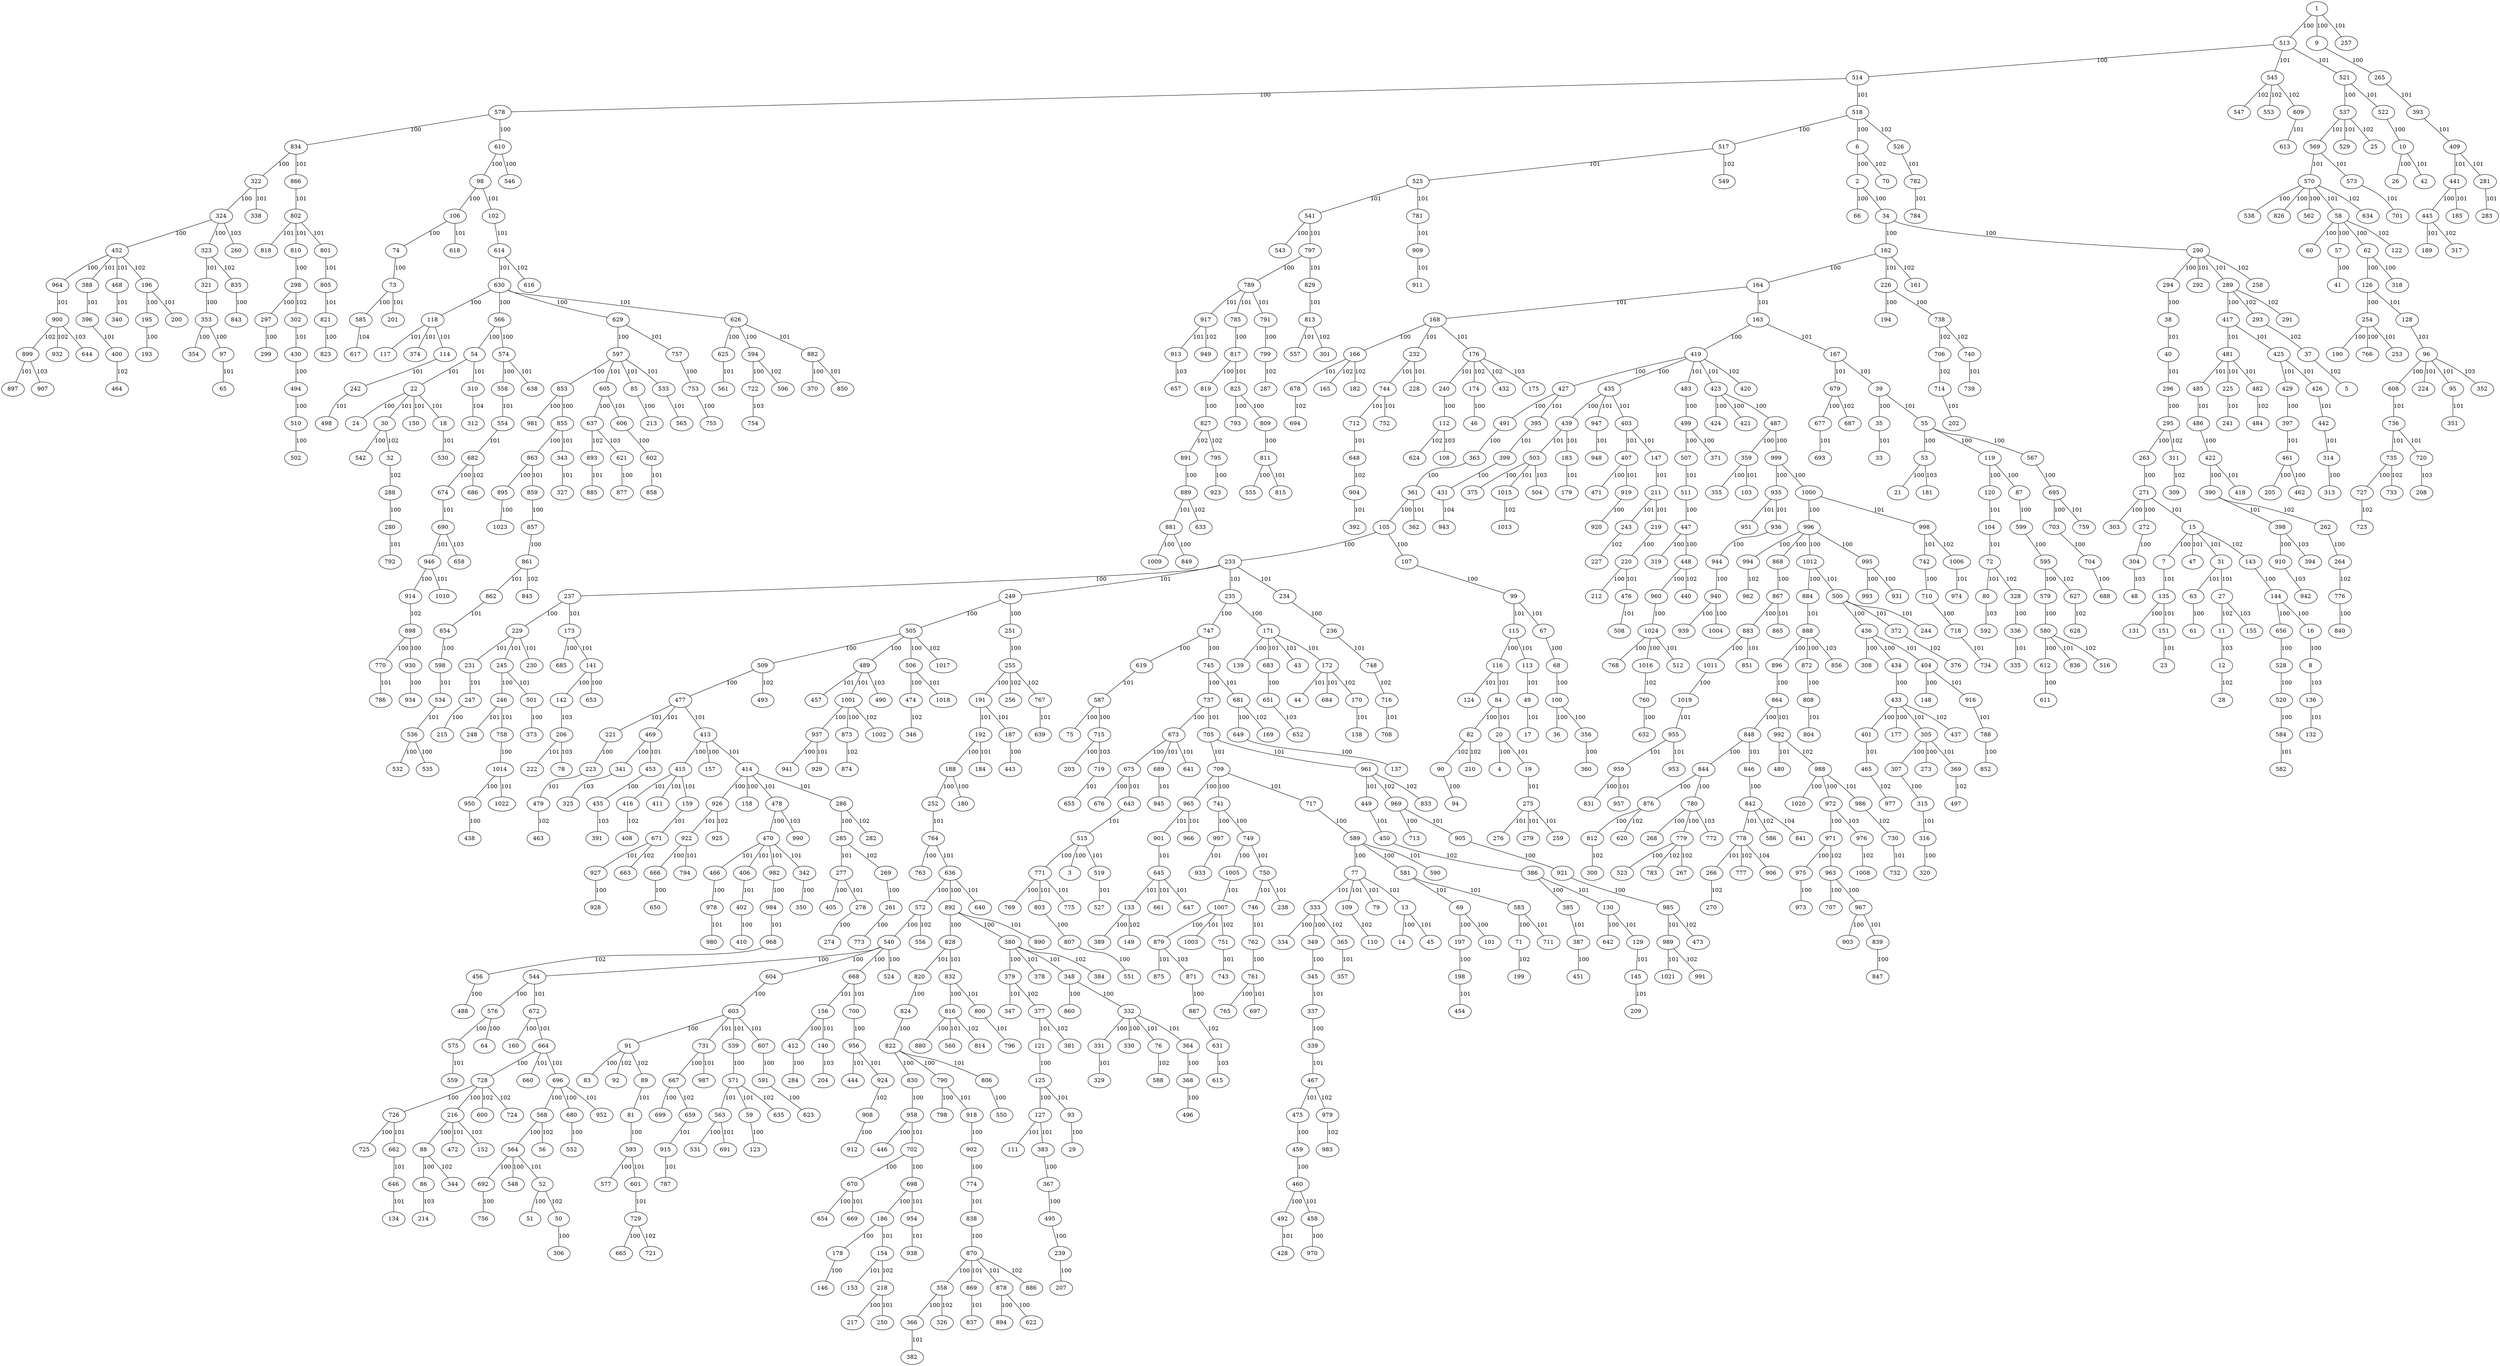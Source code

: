 graph {
    1--513 [label=100];
    1--9 [label=100];
    1--257 [label=101];
    513--514 [label=100];
    513--545 [label=101];
    513--521 [label=101];
    9--265 [label=100];
    514--578 [label=100];
    514--518 [label=101];
    265--393 [label=101];
    578--834 [label=100];
    578--610 [label=100];
    834--322 [label=100];
    834--866 [label=101];
    610--98 [label=100];
    610--546 [label=100];
    322--324 [label=100];
    322--338 [label=101];
    98--106 [label=100];
    98--102 [label=101];
    324--452 [label=100];
    324--323 [label=100];
    324--260 [label=103];
    452--964 [label=100];
    452--388 [label=101];
    452--468 [label=101];
    452--196 [label=102];
    106--74 [label=100];
    106--618 [label=101];
    323--321 [label=101];
    323--835 [label=102];
    964--900 [label=101];
    74--73 [label=100];
    73--585 [label=100];
    73--201 [label=101];
    585--617 [label=104];
    545--547 [label=102];
    545--553 [label=102];
    545--609 [label=102];
    321--353 [label=100];
    353--354 [label=100];
    353--97 [label=100];
    97--65 [label=101];
    518--517 [label=100];
    518--6 [label=100];
    518--526 [label=102];
    517--525 [label=101];
    517--549 [label=102];
    6--2 [label=100];
    6--70 [label=102];
    2--66 [label=100];
    2--34 [label=100];
    34--162 [label=100];
    34--290 [label=100];
    162--164 [label=100];
    162--226 [label=101];
    162--161 [label=102];
    290--294 [label=100];
    290--292 [label=101];
    290--289 [label=101];
    290--258 [label=102];
    294--38 [label=100];
    164--168 [label=101];
    164--163 [label=101];
    38--40 [label=101];
    866--802 [label=101];
    900--899 [label=102];
    900--932 [label=102];
    900--644 [label=103];
    102--614 [label=101];
    168--166 [label=100];
    168--232 [label=101];
    168--176 [label=101];
    166--678 [label=101];
    166--165 [label=102];
    166--182 [label=102];
    802--818 [label=101];
    802--810 [label=101];
    802--801 [label=101];
    226--194 [label=100];
    226--738 [label=100];
    738--706 [label=102];
    738--740 [label=102];
    388--396 [label=101];
    678--694 [label=102];
    521--537 [label=100];
    521--522 [label=101];
    537--569 [label=101];
    537--529 [label=101];
    537--25 [label=102];
    289--417 [label=100];
    289--293 [label=102];
    289--291 [label=102];
    417--481 [label=101];
    417--425 [label=101];
    232--744 [label=101];
    232--228 [label=101];
    396--400 [label=101];
    569--570 [label=101];
    569--573 [label=101];
    176--240 [label=101];
    176--174 [label=102];
    176--432 [label=102];
    176--175 [label=103];
    393--409 [label=101];
    570--538 [label=100];
    570--826 [label=100];
    570--562 [label=100];
    570--58 [label=101];
    570--634 [label=102];
    163--419 [label=100];
    163--167 [label=101];
    419--427 [label=100];
    419--435 [label=100];
    419--483 [label=101];
    419--423 [label=101];
    419--420 [label=102];
    427--491 [label=100];
    427--395 [label=101];
    435--439 [label=100];
    435--947 [label=101];
    435--403 [label=101];
    491--363 [label=100];
    439--503 [label=101];
    439--183 [label=101];
    363--361 [label=100];
    361--105 [label=100];
    361--362 [label=101];
    105--233 [label=100];
    105--107 [label=100];
    233--237 [label=100];
    233--249 [label=101];
    233--235 [label=101];
    233--234 [label=101];
    107--99 [label=100];
    99--115 [label=101];
    99--67 [label=101];
    237--229 [label=100];
    237--173 [label=101];
    229--231 [label=101];
    229--245 [label=101];
    229--230 [label=101];
    40--296 [label=101];
    58--60 [label=100];
    58--57 [label=100];
    58--62 [label=100];
    58--122 [label=102];
    57--41 [label=100];
    62--126 [label=100];
    62--318 [label=100];
    126--254 [label=100];
    126--128 [label=101];
    254--190 [label=100];
    254--766 [label=100];
    254--253 [label=101];
    947--948 [label=101];
    573--701 [label=101];
    409--441 [label=101];
    409--281 [label=101];
    522--10 [label=100];
    10--26 [label=100];
    10--42 [label=101];
    403--407 [label=101];
    403--147 [label=101];
    503--375 [label=100];
    503--1015 [label=101];
    503--504 [label=103];
    483--499 [label=100];
    499--507 [label=100];
    499--371 [label=100];
    507--511 [label=101];
    423--424 [label=100];
    423--421 [label=100];
    423--487 [label=100];
    487--359 [label=100];
    487--999 [label=100];
    359--355 [label=100];
    359--103 [label=101];
    999--935 [label=100];
    999--1000 [label=100];
    935--951 [label=101];
    935--936 [label=101];
    1000--996 [label=100];
    1000--998 [label=101];
    996--994 [label=100];
    996--868 [label=100];
    996--1012 [label=100];
    996--995 [label=100];
    994--962 [label=102];
    868--867 [label=100];
    1012--884 [label=100];
    1012--500 [label=101];
    884--888 [label=101];
    995--993 [label=100];
    995--931 [label=100];
    867--883 [label=100];
    867--865 [label=101];
    883--1011 [label=100];
    883--851 [label=101];
    1011--1019 [label=100];
    1019--955 [label=101];
    128--96 [label=101];
    1015--1013 [label=102];
    614--630 [label=101];
    614--616 [label=102];
    231--247 [label=101];
    525--541 [label=101];
    525--781 [label=101];
    249--505 [label=100];
    249--251 [label=100];
    505--509 [label=100];
    505--489 [label=100];
    505--506 [label=100];
    505--1017 [label=102];
    251--255 [label=100];
    509--477 [label=100];
    509--493 [label=102];
    489--457 [label=101];
    489--1001 [label=101];
    489--490 [label=103];
    255--191 [label=100];
    255--256 [label=102];
    255--767 [label=102];
    506--474 [label=100];
    506--1018 [label=101];
    191--192 [label=101];
    191--187 [label=101];
    477--221 [label=101];
    477--469 [label=101];
    477--413 [label=101];
    474--346 [label=102];
    115--116 [label=100];
    115--113 [label=101];
    116--124 [label=101];
    116--84 [label=101];
    235--747 [label=100];
    235--171 [label=100];
    747--619 [label=100];
    747--745 [label=100];
    171--139 [label=100];
    171--683 [label=101];
    171--43 [label=101];
    171--172 [label=101];
    619--587 [label=101];
    745--737 [label=100];
    745--681 [label=101];
    737--673 [label=100];
    737--705 [label=101];
    673--675 [label=100];
    673--689 [label=101];
    673--641 [label=101];
    675--676 [label=100];
    675--643 [label=101];
    407--471 [label=100];
    407--919 [label=101];
    183--179 [label=101];
    643--515 [label=101];
    689--945 [label=101];
    705--709 [label=101];
    705--961 [label=101];
    541--543 [label=100];
    541--797 [label=101];
    240--112 [label=100];
    112--624 [label=102];
    112--108 [label=103];
    113--49 [label=101];
    192--188 [label=100];
    192--184 [label=101];
    188--252 [label=100];
    188--180 [label=100];
    252--764 [label=101];
    147--211 [label=101];
    683--651 [label=100];
    651--652 [label=103];
    764--763 [label=100];
    764--636 [label=101];
    955--959 [label=101];
    955--953 [label=101];
    810--298 [label=100];
    298--297 [label=100];
    298--302 [label=102];
    297--299 [label=100];
    959--831 [label=100];
    959--957 [label=101];
    801--805 [label=101];
    468--340 [label=101];
    630--118 [label=100];
    630--566 [label=100];
    630--629 [label=100];
    630--626 [label=101];
    118--117 [label=101];
    118--374 [label=101];
    118--114 [label=101];
    566--54 [label=100];
    566--574 [label=100];
    629--597 [label=100];
    629--757 [label=101];
    54--22 [label=101];
    54--310 [label=101];
    574--558 [label=100];
    574--638 [label=101];
    558--554 [label=101];
    597--853 [label=100];
    597--605 [label=101];
    597--85 [label=101];
    597--533 [label=101];
    853--981 [label=100];
    853--855 [label=100];
    855--863 [label=100];
    855--343 [label=101];
    863--895 [label=100];
    863--859 [label=101];
    895--1023 [label=100];
    797--789 [label=100];
    797--829 [label=101];
    789--917 [label=101];
    789--785 [label=101];
    789--791 [label=101];
    605--637 [label=100];
    605--606 [label=101];
    637--893 [label=102];
    637--621 [label=103];
    441--445 [label=100];
    441--185 [label=101];
    445--189 [label=101];
    445--317 [label=102];
    500--436 [label=100];
    500--372 [label=101];
    500--244 [label=101];
    436--308 [label=100];
    436--434 [label=100];
    436--404 [label=101];
    434--433 [label=100];
    433--401 [label=100];
    433--177 [label=100];
    433--305 [label=101];
    433--437 [label=102];
    401--465 [label=101];
    829--813 [label=101];
    85--213 [label=100];
    481--485 [label=101];
    481--225 [label=101];
    481--482 [label=101];
    167--679 [label=101];
    167--39 [label=101];
    296--295 [label=100];
    295--263 [label=100];
    295--311 [label=102];
    263--271 [label=100];
    271--303 [label=100];
    271--272 [label=100];
    271--15 [label=101];
    272--304 [label=100];
    304--48 [label=103];
    587--75 [label=100];
    587--715 [label=100];
    715--203 [label=100];
    715--719 [label=103];
    187--443 [label=100];
    511--447 [label=100];
    447--319 [label=100];
    447--448 [label=100];
    448--960 [label=100];
    448--440 [label=102];
    960--1024 [label=100];
    1024--768 [label=100];
    1024--1016 [label=100];
    1024--512 [label=101];
    1016--760 [label=102];
    15--7 [label=100];
    15--47 [label=101];
    15--31 [label=101];
    15--143 [label=102];
    7--135 [label=101];
    67--68 [label=100];
    68--100 [label=100];
    100--36 [label=100];
    100--356 [label=100];
    356--360 [label=100];
    372--376 [label=102];
    744--712 [label=101];
    744--752 [label=101];
    221--223 [label=100];
    223--479 [label=101];
    173--685 [label=100];
    173--141 [label=101];
    469--341 [label=100];
    469--453 [label=101];
    341--325 [label=103];
    485--486 [label=101];
    413--415 [label=100];
    413--157 [label=100];
    413--414 [label=101];
    415--416 [label=101];
    415--411 [label=101];
    415--159 [label=101];
    141--142 [label=100];
    141--653 [label=100];
    142--206 [label=103];
    84--82 [label=100];
    84--20 [label=101];
    82--90 [label=102];
    82--210 [label=102];
    305--307 [label=100];
    305--273 [label=100];
    305--369 [label=101];
    307--315 [label=100];
    315--316 [label=101];
    225--241 [label=101];
    679--677 [label=100];
    679--687 [label=102];
    677--693 [label=101];
    96--608 [label=100];
    96--224 [label=101];
    96--95 [label=101];
    96--352 [label=103];
    608--736 [label=101];
    712--648 [label=101];
    453--455 [label=100];
    455--391 [label=103];
    626--625 [label=100];
    626--594 [label=100];
    626--882 [label=101];
    625--561 [label=101];
    594--722 [label=100];
    594--596 [label=102];
    722--754 [label=103];
    888--896 [label=100];
    888--872 [label=100];
    888--856 [label=103];
    896--864 [label=100];
    872--808 [label=100];
    864--848 [label=100];
    864--992 [label=101];
    808--804 [label=101];
    848--844 [label=100];
    848--846 [label=101];
    844--876 [label=100];
    844--780 [label=100];
    876--812 [label=100];
    876--620 [label=102];
    780--268 [label=100];
    780--779 [label=100];
    780--772 [label=103];
    812--300 [label=102];
    779--523 [label=100];
    779--783 [label=102];
    779--267 [label=102];
    416--408 [label=102];
    22--24 [label=100];
    22--30 [label=101];
    22--150 [label=101];
    22--18 [label=101];
    404--148 [label=100];
    404--916 [label=101];
    310--312 [label=104];
    39--35 [label=100];
    39--55 [label=101];
    35--33 [label=101];
    636--572 [label=100];
    636--892 [label=100];
    636--640 [label=101];
    572--540 [label=100];
    572--556 [label=102];
    892--828 [label=100];
    892--380 [label=100];
    892--890 [label=101];
    828--820 [label=101];
    828--832 [label=101];
    540--544 [label=100];
    540--604 [label=100];
    540--668 [label=100];
    540--524 [label=100];
    380--379 [label=100];
    380--378 [label=101];
    380--348 [label=101];
    380--384 [label=102];
    544--576 [label=100];
    544--672 [label=101];
    576--575 [label=100];
    576--64 [label=100];
    604--603 [label=100];
    668--156 [label=101];
    668--700 [label=101];
    575--559 [label=101];
    379--347 [label=101];
    379--377 [label=102];
    603--91 [label=100];
    603--731 [label=101];
    603--539 [label=101];
    603--607 [label=101];
    91--83 [label=100];
    91--92 [label=102];
    91--89 [label=102];
    731--667 [label=100];
    731--987 [label=101];
    667--699 [label=100];
    667--659 [label=102];
    414--926 [label=100];
    414--158 [label=100];
    414--478 [label=101];
    414--286 [label=101];
    926--922 [label=101];
    926--925 [label=102];
    554--682 [label=101];
    820--824 [label=100];
    824--822 [label=100];
    822--830 [label=100];
    822--790 [label=100];
    822--806 [label=101];
    830--958 [label=100];
    790--798 [label=100];
    790--918 [label=101];
    958--446 [label=100];
    958--702 [label=101];
    648--904 [label=102];
    882--370 [label=100];
    882--850 [label=101];
    478--470 [label=100];
    478--990 [label=103];
    470--466 [label=101];
    470--406 [label=101];
    470--982 [label=101];
    470--342 [label=101];
    672--160 [label=100];
    672--664 [label=101];
    998--742 [label=101];
    998--1006 [label=102];
    55--53 [label=100];
    55--119 [label=100];
    55--567 [label=100];
    53--21 [label=100];
    53--181 [label=103];
    119--120 [label=100];
    119--87 [label=100];
    567--695 [label=100];
    120--104 [label=101];
    87--599 [label=100];
    695--703 [label=100];
    695--759 [label=101];
    703--704 [label=100];
    599--595 [label=100];
    704--688 [label=100];
    595--579 [label=100];
    595--627 [label=102];
    579--580 [label=100];
    580--612 [label=100];
    580--836 [label=101];
    580--516 [label=102];
    612--611 [label=100];
    709--965 [label=100];
    709--741 [label=100];
    709--717 [label=101];
    965--901 [label=101];
    965--966 [label=101];
    741--997 [label=100];
    741--749 [label=100];
    997--933 [label=101];
    749--1005 [label=100];
    749--750 [label=101];
    1005--1007 [label=101];
    30--542 [label=100];
    30--32 [label=102];
    156--412 [label=100];
    156--140 [label=101];
    412--284 [label=100];
    917--913 [label=101];
    917--949 [label=102];
    533--565 [label=101];
    664--728 [label=100];
    664--660 [label=101];
    664--696 [label=101];
    728--726 [label=100];
    728--216 [label=100];
    728--600 [label=102];
    728--724 [label=102];
    726--725 [label=100];
    726--662 [label=101];
    216--88 [label=100];
    216--472 [label=101];
    216--152 [label=103];
    88--86 [label=100];
    88--344 [label=102];
    86--214 [label=103];
    369--497 [label=102];
    901--645 [label=101];
    757--753 [label=100];
    753--755 [label=100];
    681--649 [label=100];
    681--169 [label=102];
    649--137 [label=100];
    466--978 [label=100];
    978--980 [label=101];
    316--320 [label=100];
    785--817 [label=100];
    817--819 [label=100];
    817--825 [label=101];
    819--827 [label=100];
    827--891 [label=102];
    827--795 [label=102];
    31--63 [label=101];
    31--27 [label=101];
    922--666 [label=100];
    922--794 [label=101];
    666--650 [label=100];
    916--788 [label=101];
    806--550 [label=100];
    63--61 [label=100];
    140--204 [label=103];
    1007--879 [label=100];
    1007--1003 [label=101];
    1007--751 [label=102];
    879--875 [label=101];
    879--871 [label=103];
    736--735 [label=101];
    736--720 [label=101];
    211--243 [label=101];
    211--219 [label=101];
    135--131 [label=100];
    135--151 [label=101];
    406--402 [label=101];
    982--984 [label=100];
    984--968 [label=101];
    286--285 [label=100];
    286--282 [label=102];
    285--277 [label=101];
    285--269 [label=102];
    717--589 [label=100];
    589--77 [label=100];
    589--581 [label=100];
    589--590 [label=101];
    77--333 [label=101];
    77--109 [label=101];
    77--79 [label=101];
    77--13 [label=101];
    581--69 [label=101];
    581--583 [label=101];
    515--771 [label=100];
    515--3 [label=100];
    515--519 [label=101];
    771--769 [label=100];
    771--803 [label=101];
    771--775 [label=101];
    750--746 [label=101];
    750--238 [label=101];
    425--429 [label=101];
    425--426 [label=101];
    429--397 [label=100];
    397--461 [label=101];
    992--480 [label=101];
    992--988 [label=102];
    20--4 [label=100];
    20--19 [label=101];
    69--197 [label=100];
    69--101 [label=100];
    197--198 [label=100];
    198--454 [label=101];
    781--909 [label=101];
    395--399 [label=101];
    918--902 [label=100];
    902--774 [label=100];
    774--838 [label=101];
    402--410 [label=100];
    539--571 [label=100];
    571--563 [label=101];
    571--59 [label=101];
    571--635 [label=102];
    479--463 [label=102];
    746--762 [label=101];
    805--821 [label=101];
    482--484 [label=102];
    277--405 [label=100];
    277--278 [label=101];
    49--17 [label=101];
    461--205 [label=100];
    461--462 [label=100];
    563--531 [label=100];
    563--691 [label=101];
    788--852 [label=100];
    735--727 [label=100];
    735--733 [label=102];
    727--723 [label=102];
    400--464 [label=102];
    606--602 [label=100];
    602--858 [label=101];
    104--72 [label=101];
    859--857 [label=100];
    857--861 [label=100];
    861--862 [label=101];
    861--845 [label=102];
    838--870 [label=100];
    870--358 [label=100];
    870--869 [label=101];
    870--878 [label=101];
    870--886 [label=102];
    358--366 [label=100];
    358--326 [label=102];
    366--382 [label=101];
    869--837 [label=101];
    234--236 [label=100];
    236--748 [label=101];
    426--442 [label=101];
    645--133 [label=101];
    645--661 [label=101];
    645--647 [label=101];
    343--327 [label=101];
    333--334 [label=100];
    333--349 [label=100];
    333--365 [label=102];
    349--345 [label=100];
    345--337 [label=101];
    862--854 [label=101];
    878--894 [label=100];
    878--622 [label=100];
    133--389 [label=100];
    133--149 [label=102];
    278--274 [label=100];
    245--246 [label=100];
    245--501 [label=101];
    246--248 [label=101];
    246--758 [label=101];
    961--449 [label=101];
    961--969 [label=102];
    961--833 [label=102];
    748--716 [label=102];
    159--671 [label=101];
    109--110 [label=102];
    348--860 [label=100];
    348--332 [label=100];
    332--331 [label=100];
    332--330 [label=100];
    332--76 [label=101];
    332--364 [label=101];
    331--329 [label=101];
    19--275 [label=101];
    151--23 [label=101];
    337--339 [label=100];
    339--467 [label=101];
    913--657 [label=103];
    243--227 [label=102];
    702--670 [label=100];
    702--698 [label=100];
    670--654 [label=100];
    670--669 [label=101];
    698--186 [label=100];
    698--954 [label=101];
    186--178 [label=100];
    186--154 [label=101];
    178--146 [label=100];
    671--927 [label=101];
    671--663 [label=102];
    909--911 [label=101];
    1001--937 [label=100];
    1001--873 [label=100];
    1001--1002 [label=102];
    937--941 [label=100];
    937--929 [label=101];
    873--874 [label=102];
    696--568 [label=100];
    696--680 [label=100];
    696--952 [label=101];
    568--564 [label=100];
    568--56 [label=102];
    680--552 [label=100];
    564--692 [label=100];
    564--548 [label=100];
    564--52 [label=101];
    692--756 [label=100];
    700--956 [label=100];
    956--444 [label=101];
    956--924 [label=101];
    342--350 [label=100];
    927--928 [label=100];
    114--242 [label=101];
    219--220 [label=100];
    220--212 [label=100];
    220--476 [label=101];
    762--761 [label=100];
    761--765 [label=100];
    761--697 [label=101];
    18--530 [label=101];
    449--450 [label=101];
    442--314 [label=101];
    825--793 [label=100];
    825--809 [label=100];
    809--811 [label=100];
    811--555 [label=100];
    811--815 [label=101];
    803--807 [label=100];
    807--551 [label=100];
    968--456 [label=102];
    501--373 [label=100];
    13--14 [label=100];
    13--45 [label=101];
    682--674 [label=100];
    682--686 [label=102];
    674--690 [label=101];
    519--527 [label=101];
    486--422 [label=100];
    422--390 [label=100];
    422--418 [label=101];
    390--398 [label=101];
    390--262 [label=102];
    720--208 [label=103];
    59--123 [label=100];
    742--710 [label=100];
    710--718 [label=100];
    718--734 [label=101];
    832--816 [label=100];
    832--800 [label=101];
    816--880 [label=100];
    816--560 [label=101];
    816--814 [label=102];
    172--44 [label=101];
    172--684 [label=101];
    172--170 [label=102];
    936--944 [label=100];
    944--940 [label=100];
    940--939 [label=100];
    940--1004 [label=100];
    450--386 [label=102];
    662--646 [label=101];
    247--215 [label=100];
    476--508 [label=101];
    846--842 [label=100];
    842--778 [label=101];
    842--586 [label=102];
    842--841 [label=104];
    275--276 [label=101];
    275--279 [label=101];
    275--259 [label=101];
    854--598 [label=100];
    598--534 [label=101];
    919--920 [label=100];
    27--11 [label=102];
    27--155 [label=103];
    758--1014 [label=100];
    1014--950 [label=100];
    1014--1022 [label=101];
    950--438 [label=100];
    813--557 [label=101];
    813--301 [label=102];
    791--799 [label=100];
    799--287 [label=102];
    467--475 [label=101];
    467--979 [label=102];
    281--283 [label=101];
    154--153 [label=101];
    154--218 [label=102];
    821--823 [label=100];
    475--459 [label=100];
    459--460 [label=100];
    460--492 [label=100];
    460--458 [label=101];
    492--428 [label=101];
    52--51 [label=100];
    52--50 [label=102];
    646--134 [label=101];
    95--351 [label=101];
    72--80 [label=101];
    72--328 [label=102];
    398--910 [label=100];
    398--394 [label=103];
    910--942 [label=103];
    690--946 [label=101];
    690--658 [label=103];
    607--591 [label=100];
    591--623 [label=100];
    534--536 [label=101];
    314--313 [label=100];
    778--266 [label=101];
    778--777 [label=102];
    778--906 [label=104];
    800--796 [label=101];
    946--914 [label=100];
    946--1010 [label=101];
    914--898 [label=102];
    536--532 [label=100];
    536--535 [label=100];
    76--588 [label=102];
    583--71 [label=100];
    583--711 [label=101];
    71--199 [label=102];
    266--270 [label=102];
    458--970 [label=100];
    242--498 [label=101];
    465--977 [label=102];
    924--908 [label=102];
    954--938 [label=101];
    364--368 [label=100];
    368--496 [label=100];
    80--592 [label=103];
    399--431 [label=100];
    431--943 [label=104];
    1006--974 [label=101];
    196--195 [label=100];
    196--200 [label=101];
    195--193 [label=100];
    143--144 [label=100];
    144--656 [label=100];
    144--16 [label=100];
    656--528 [label=100];
    16--8 [label=100];
    528--520 [label=100];
    8--136 [label=103];
    520--584 [label=100];
    584--582 [label=101];
    908--912 [label=100];
    90--94 [label=100];
    386--385 [label=100];
    386--130 [label=101];
    385--387 [label=101];
    387--451 [label=100];
    130--642 [label=100];
    130--129 [label=101];
    129--145 [label=101];
    145--209 [label=101];
    302--430 [label=101];
    430--494 [label=100];
    494--510 [label=100];
    510--502 [label=100];
    218--217 [label=100];
    218--250 [label=101];
    904--392 [label=101];
    979--983 [label=102];
    269--261 [label=100];
    261--773 [label=100];
    969--713 [label=100];
    969--905 [label=101];
    905--921 [label=100];
    921--985 [label=100];
    985--989 [label=101];
    985--473 [label=102];
    989--1021 [label=101];
    989--991 [label=102];
    891--889 [label=100];
    889--881 [label=101];
    889--633 [label=102];
    881--1009 [label=100];
    881--849 [label=100];
    526--782 [label=101];
    782--784 [label=101];
    899--897 [label=101];
    899--907 [label=103];
    293--37 [label=102];
    174--46 [label=100];
    988--1020 [label=100];
    988--972 [label=100];
    988--986 [label=101];
    972--971 [label=100];
    972--976 [label=103];
    971--975 [label=100];
    971--963 [label=102];
    975--973 [label=100];
    986--730 [label=102];
    50--306 [label=100];
    659--915 [label=101];
    915--787 [label=101];
    767--639 [label=101];
    730--732 [label=101];
    365--357 [label=101];
    170--138 [label=101];
    377--121 [label=101];
    377--381 [label=102];
    121--125 [label=100];
    125--127 [label=100];
    125--93 [label=101];
    127--111 [label=101];
    127--383 [label=101];
    93--29 [label=100];
    383--367 [label=100];
    367--495 [label=100];
    495--239 [label=100];
    239--207 [label=100];
    963--707 [label=100];
    963--967 [label=100];
    967--903 [label=100];
    967--839 [label=101];
    839--847 [label=100];
    627--628 [label=102];
    795--923 [label=100];
    760--632 [label=100];
    311--309 [label=102];
    609--613 [label=101];
    32--288 [label=102];
    716--708 [label=101];
    893--885 [label=101];
    11--12 [label=103];
    262--264 [label=100];
    264--776 [label=102];
    328--336 [label=100];
    336--335 [label=101];
    776--840 [label=100];
    835--843 [label=100];
    288--280 [label=100];
    280--792 [label=101];
    898--770 [label=100];
    898--930 [label=100];
    770--786 [label=101];
    930--934 [label=100];
    706--714 [label=102];
    456--488 [label=100];
    751--743 [label=101];
    89--81 [label=101];
    81--593 [label=100];
    593--577 [label=100];
    593--601 [label=101];
    601--729 [label=101];
    729--665 [label=100];
    729--721 [label=102];
    740--739 [label=101];
    37--5 [label=102];
    714--202 [label=101];
    621--877 [label=100];
    136--132 [label=101];
    976--1008 [label=102];
    206--222 [label=101];
    206--78 [label=103];
    871--887 [label=100];
    887--631 [label=102];
    631--615 [label=103];
    719--655 [label=101];
    12--28 [label=102];
}